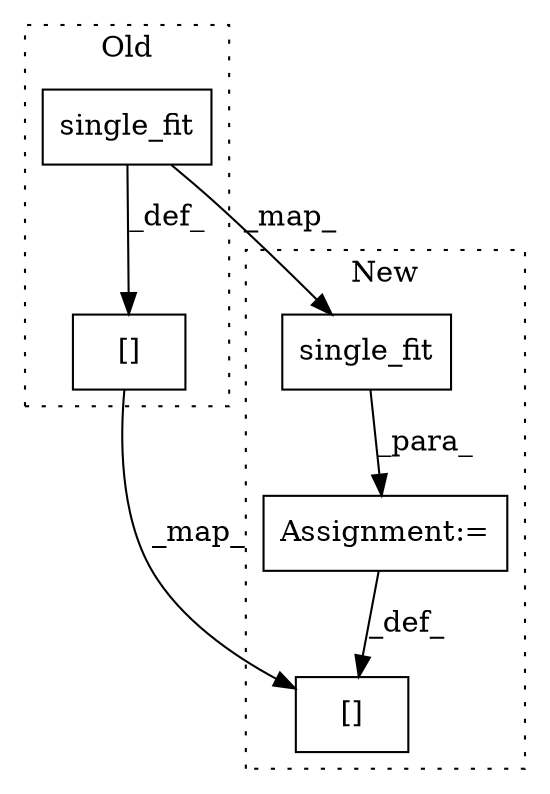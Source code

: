 digraph G {
subgraph cluster0 {
1 [label="single_fit" a="32" s="2160,2264" l="11,1" shape="box"];
4 [label="[]" a="2" s="2132,2158" l="17,1" shape="box"];
label = "Old";
style="dotted";
}
subgraph cluster1 {
2 [label="single_fit" a="32" s="2311,2418" l="11,1" shape="box"];
3 [label="[]" a="2" s="2425,2451" l="17,1" shape="box"];
5 [label="Assignment:=" a="7" s="2310" l="1" shape="box"];
label = "New";
style="dotted";
}
1 -> 2 [label="_map_"];
1 -> 4 [label="_def_"];
2 -> 5 [label="_para_"];
4 -> 3 [label="_map_"];
5 -> 3 [label="_def_"];
}
